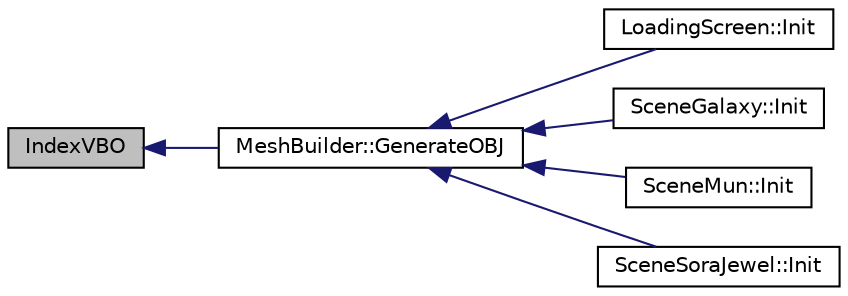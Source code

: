 digraph "IndexVBO"
{
  bgcolor="transparent";
  edge [fontname="Helvetica",fontsize="10",labelfontname="Helvetica",labelfontsize="10"];
  node [fontname="Helvetica",fontsize="10",shape=record];
  rankdir="LR";
  Node1 [label="IndexVBO",height=0.2,width=0.4,color="black", fillcolor="grey75", style="filled", fontcolor="black"];
  Node1 -> Node2 [dir="back",color="midnightblue",fontsize="10",style="solid",fontname="Helvetica"];
  Node2 [label="MeshBuilder::GenerateOBJ",height=0.2,width=0.4,color="black",URL="$classMeshBuilder.html#aba87550d7726a610c911fbb977fd3575"];
  Node2 -> Node3 [dir="back",color="midnightblue",fontsize="10",style="solid",fontname="Helvetica"];
  Node3 [label="LoadingScreen::Init",height=0.2,width=0.4,color="black",URL="$classLoadingScreen.html#a7fa77cff0af874a23c6043a80af09da3",tooltip="LoadingScreen main initializer function. "];
  Node2 -> Node4 [dir="back",color="midnightblue",fontsize="10",style="solid",fontname="Helvetica"];
  Node4 [label="SceneGalaxy::Init",height=0.2,width=0.4,color="black",URL="$classSceneGalaxy.html#aee7f7c80c0fcc156b5b6790822cb67e8",tooltip="Scene Galaxy main initializer function. "];
  Node2 -> Node5 [dir="back",color="midnightblue",fontsize="10",style="solid",fontname="Helvetica"];
  Node5 [label="SceneMun::Init",height=0.2,width=0.4,color="black",URL="$classSceneMun.html#a5eec44c082c3ce5c0aa99c16edebaca2",tooltip="Main initialiser function for SceneMun. "];
  Node2 -> Node6 [dir="back",color="midnightblue",fontsize="10",style="solid",fontname="Helvetica"];
  Node6 [label="SceneSoraJewel::Init",height=0.2,width=0.4,color="black",URL="$classSceneSoraJewel.html#abbbb6e7033bb2bac25db0d27738cbc2c",tooltip="This function initialises everything needed for the scene. "];
}
